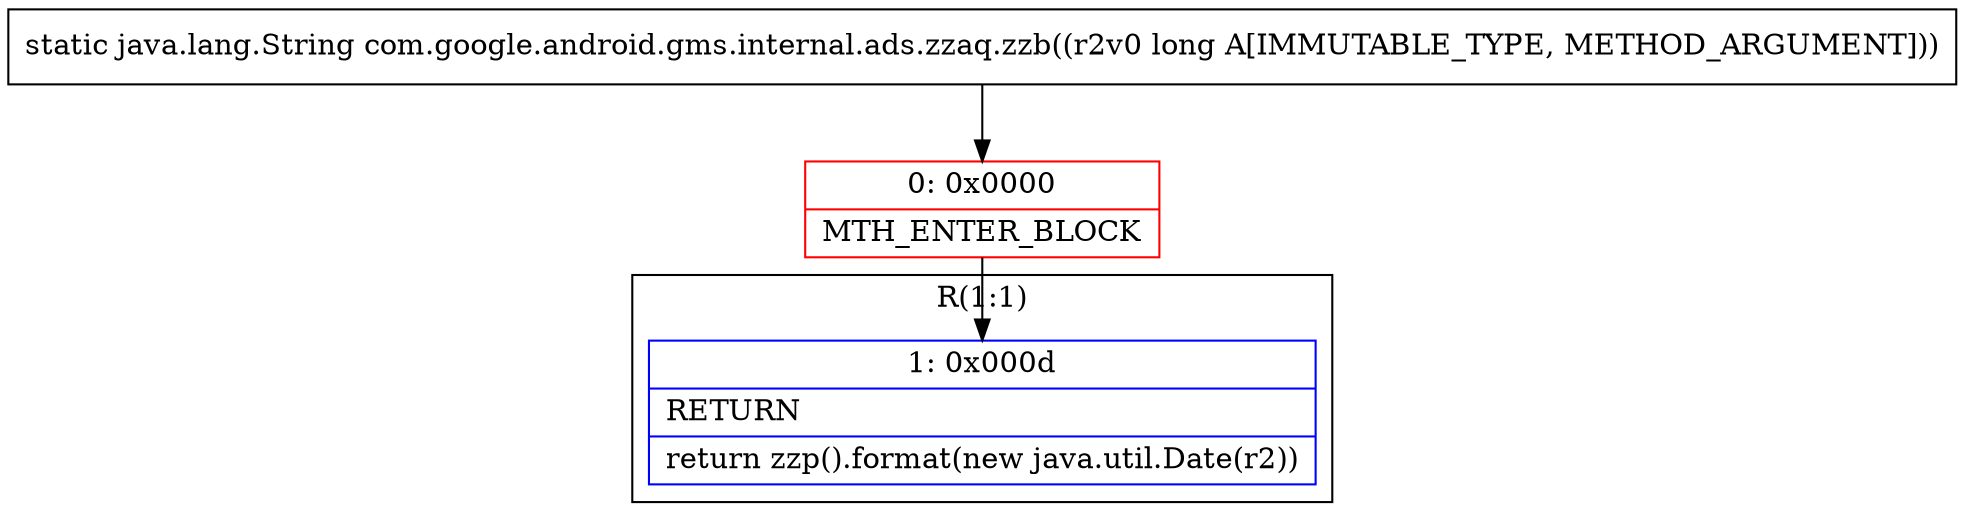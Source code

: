 digraph "CFG forcom.google.android.gms.internal.ads.zzaq.zzb(J)Ljava\/lang\/String;" {
subgraph cluster_Region_951928579 {
label = "R(1:1)";
node [shape=record,color=blue];
Node_1 [shape=record,label="{1\:\ 0x000d|RETURN\l|return zzp().format(new java.util.Date(r2))\l}"];
}
Node_0 [shape=record,color=red,label="{0\:\ 0x0000|MTH_ENTER_BLOCK\l}"];
MethodNode[shape=record,label="{static java.lang.String com.google.android.gms.internal.ads.zzaq.zzb((r2v0 long A[IMMUTABLE_TYPE, METHOD_ARGUMENT])) }"];
MethodNode -> Node_0;
Node_0 -> Node_1;
}

